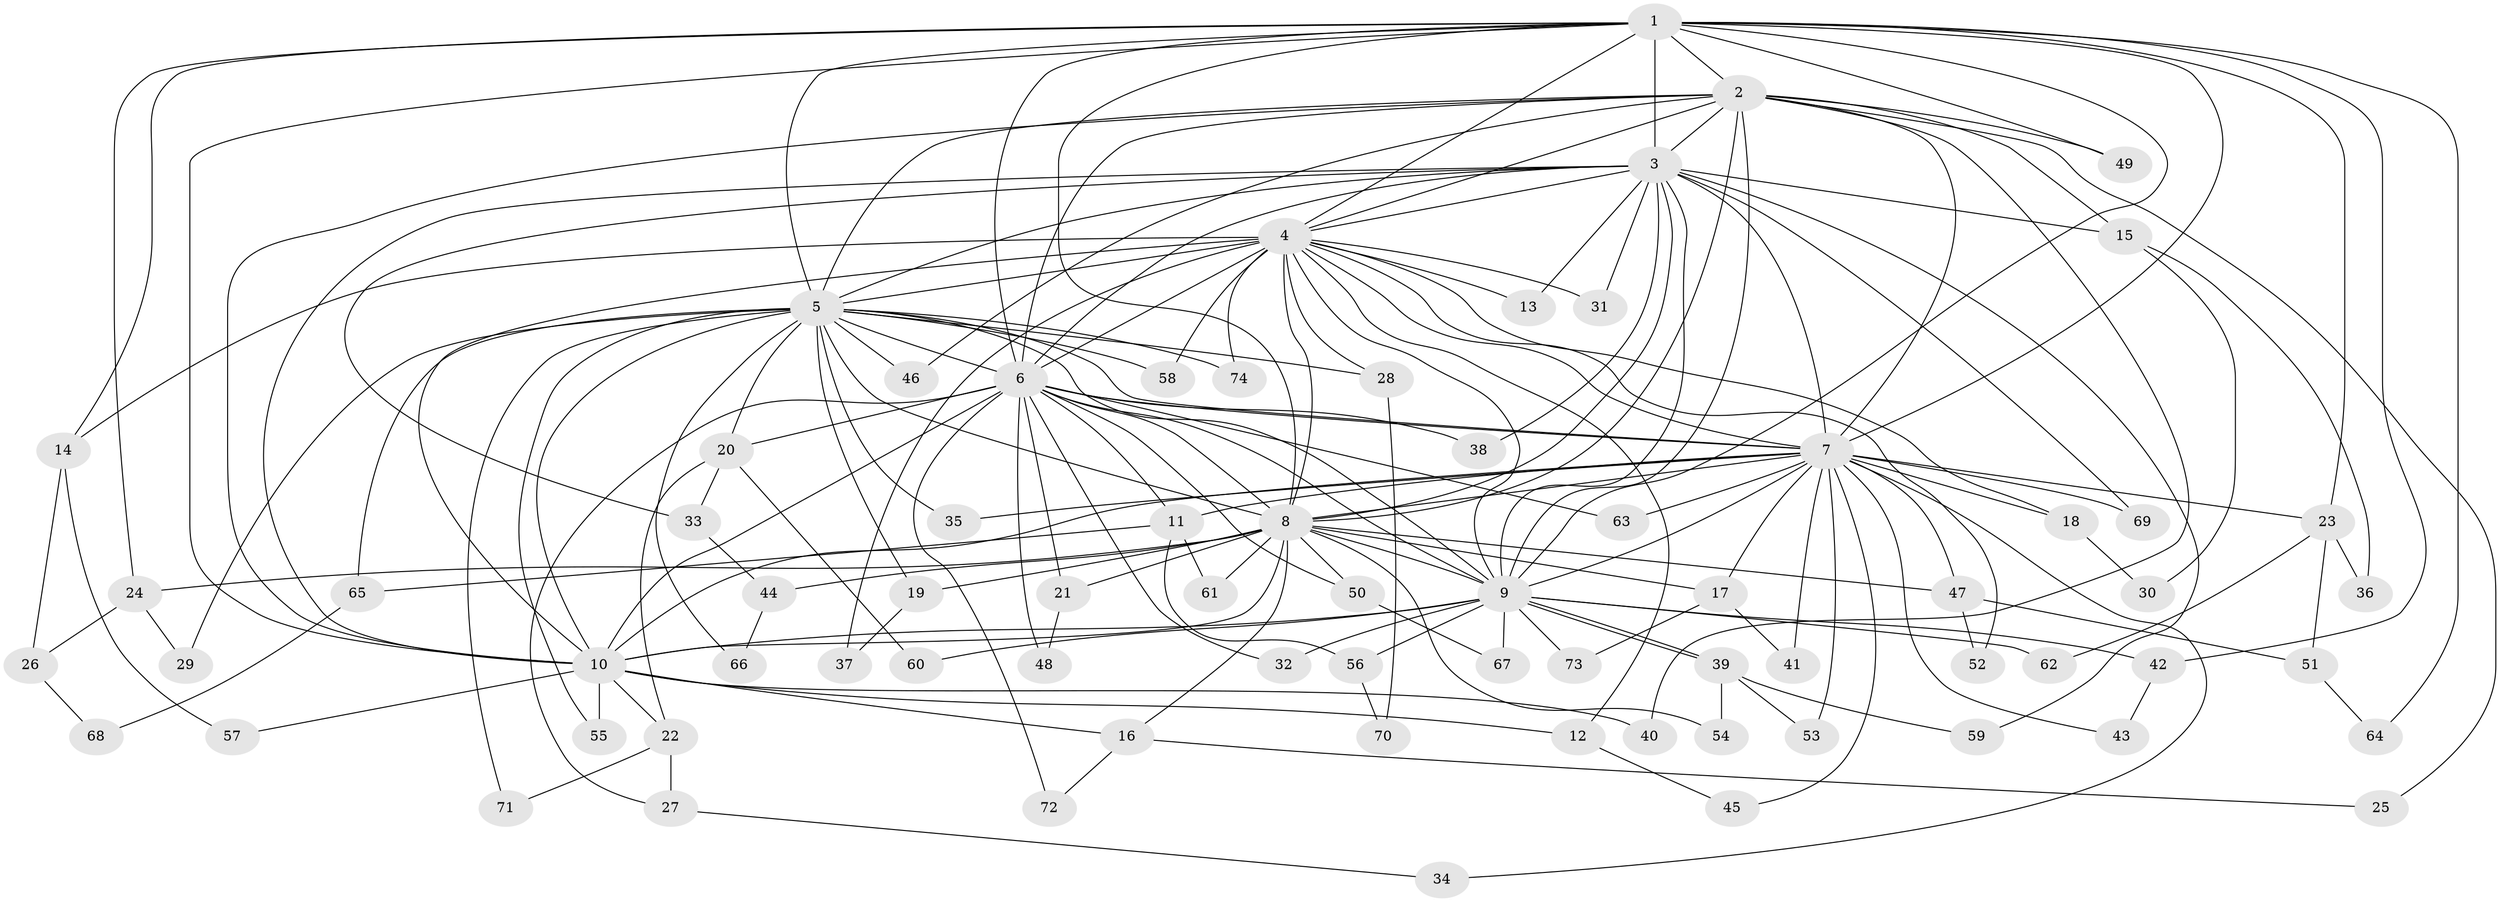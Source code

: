 // coarse degree distribution, {19: 0.05454545454545454, 12: 0.01818181818181818, 14: 0.01818181818181818, 18: 0.01818181818181818, 17: 0.03636363636363636, 16: 0.01818181818181818, 6: 0.03636363636363636, 3: 0.12727272727272726, 2: 0.509090909090909, 5: 0.05454545454545454, 4: 0.09090909090909091, 1: 0.01818181818181818}
// Generated by graph-tools (version 1.1) at 2025/51/02/27/25 19:51:42]
// undirected, 74 vertices, 173 edges
graph export_dot {
graph [start="1"]
  node [color=gray90,style=filled];
  1;
  2;
  3;
  4;
  5;
  6;
  7;
  8;
  9;
  10;
  11;
  12;
  13;
  14;
  15;
  16;
  17;
  18;
  19;
  20;
  21;
  22;
  23;
  24;
  25;
  26;
  27;
  28;
  29;
  30;
  31;
  32;
  33;
  34;
  35;
  36;
  37;
  38;
  39;
  40;
  41;
  42;
  43;
  44;
  45;
  46;
  47;
  48;
  49;
  50;
  51;
  52;
  53;
  54;
  55;
  56;
  57;
  58;
  59;
  60;
  61;
  62;
  63;
  64;
  65;
  66;
  67;
  68;
  69;
  70;
  71;
  72;
  73;
  74;
  1 -- 2;
  1 -- 3;
  1 -- 4;
  1 -- 5;
  1 -- 6;
  1 -- 7;
  1 -- 8;
  1 -- 9;
  1 -- 10;
  1 -- 14;
  1 -- 23;
  1 -- 24;
  1 -- 42;
  1 -- 49;
  1 -- 64;
  2 -- 3;
  2 -- 4;
  2 -- 5;
  2 -- 6;
  2 -- 7;
  2 -- 8;
  2 -- 9;
  2 -- 10;
  2 -- 15;
  2 -- 25;
  2 -- 40;
  2 -- 46;
  2 -- 49;
  3 -- 4;
  3 -- 5;
  3 -- 6;
  3 -- 7;
  3 -- 8;
  3 -- 9;
  3 -- 10;
  3 -- 13;
  3 -- 15;
  3 -- 31;
  3 -- 33;
  3 -- 38;
  3 -- 59;
  3 -- 69;
  4 -- 5;
  4 -- 6;
  4 -- 7;
  4 -- 8;
  4 -- 9;
  4 -- 10;
  4 -- 12;
  4 -- 13;
  4 -- 14;
  4 -- 18;
  4 -- 28;
  4 -- 31;
  4 -- 37;
  4 -- 52;
  4 -- 58;
  4 -- 74;
  5 -- 6;
  5 -- 7;
  5 -- 8;
  5 -- 9;
  5 -- 10;
  5 -- 19;
  5 -- 20;
  5 -- 28;
  5 -- 29;
  5 -- 35;
  5 -- 46;
  5 -- 55;
  5 -- 58;
  5 -- 65;
  5 -- 66;
  5 -- 71;
  5 -- 74;
  6 -- 7;
  6 -- 8;
  6 -- 9;
  6 -- 10;
  6 -- 11;
  6 -- 20;
  6 -- 21;
  6 -- 27;
  6 -- 32;
  6 -- 38;
  6 -- 48;
  6 -- 50;
  6 -- 63;
  6 -- 72;
  7 -- 8;
  7 -- 9;
  7 -- 10;
  7 -- 11;
  7 -- 17;
  7 -- 18;
  7 -- 23;
  7 -- 34;
  7 -- 35;
  7 -- 41;
  7 -- 43;
  7 -- 45;
  7 -- 47;
  7 -- 53;
  7 -- 63;
  7 -- 69;
  8 -- 9;
  8 -- 10;
  8 -- 16;
  8 -- 17;
  8 -- 19;
  8 -- 21;
  8 -- 24;
  8 -- 44;
  8 -- 47;
  8 -- 50;
  8 -- 54;
  8 -- 61;
  9 -- 10;
  9 -- 32;
  9 -- 39;
  9 -- 39;
  9 -- 42;
  9 -- 56;
  9 -- 60;
  9 -- 62;
  9 -- 67;
  9 -- 73;
  10 -- 12;
  10 -- 16;
  10 -- 22;
  10 -- 40;
  10 -- 55;
  10 -- 57;
  11 -- 56;
  11 -- 61;
  11 -- 65;
  12 -- 45;
  14 -- 26;
  14 -- 57;
  15 -- 30;
  15 -- 36;
  16 -- 25;
  16 -- 72;
  17 -- 41;
  17 -- 73;
  18 -- 30;
  19 -- 37;
  20 -- 22;
  20 -- 33;
  20 -- 60;
  21 -- 48;
  22 -- 27;
  22 -- 71;
  23 -- 36;
  23 -- 51;
  23 -- 62;
  24 -- 26;
  24 -- 29;
  26 -- 68;
  27 -- 34;
  28 -- 70;
  33 -- 44;
  39 -- 53;
  39 -- 54;
  39 -- 59;
  42 -- 43;
  44 -- 66;
  47 -- 51;
  47 -- 52;
  50 -- 67;
  51 -- 64;
  56 -- 70;
  65 -- 68;
}
